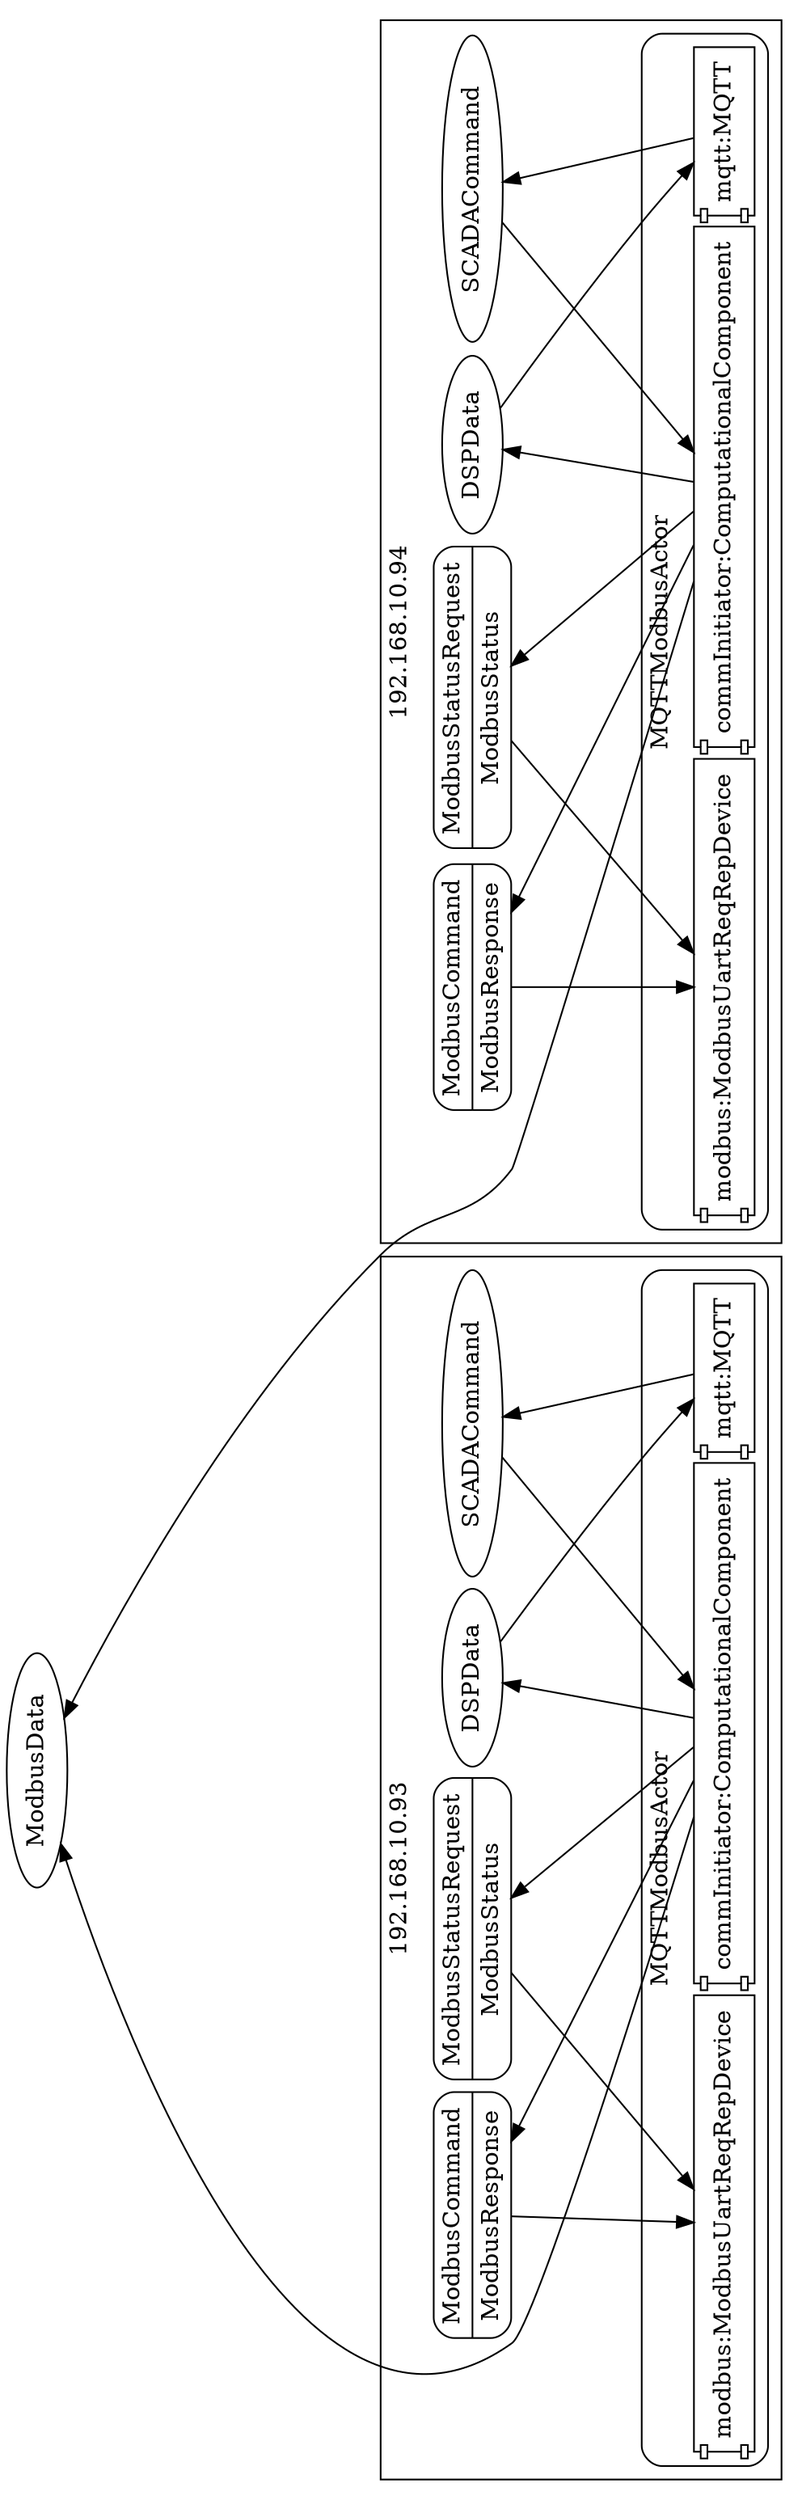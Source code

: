digraph MQTTModbus {
rankdir=TB;
nodesep="0.1";
ranksep="1.5";
orientation=l;
subgraph msgs {
rank=min;
ModbusData [shape=ellipse];
}

mqtt_MQTT_3 -> SCADACommand_4;
DSPData_5 -> mqtt_MQTT_3;
ModbusStatusRequest_ModbusStatus_7 -> modbus_ModbusUartReqRepDevice_6;
ModbusCommand_ModbusResponse_8 -> modbus_ModbusUartReqRepDevice_6;
commInitiator_ComputationalComponent_9 -> DSPData_5;
commInitiator_ComputationalComponent_9 -> ModbusData;
SCADACommand_4 -> commInitiator_ComputationalComponent_9;
commInitiator_ComputationalComponent_9 -> ModbusStatusRequest_ModbusStatus_7;
commInitiator_ComputationalComponent_9 -> ModbusCommand_ModbusResponse_8;
subgraph "cluster_192.168.10.93" {
label="192.168.10.93";
rankdir=BT;
rank=max;
subgraph MQTTModbusActor_msgs_2 {
rank=min;
SCADACommand_4 [label=SCADACommand, shape=ellipse];
DSPData_5 [label=DSPData, shape=ellipse];
ModbusStatusRequest_ModbusStatus_7 [label="{ModbusStatusRequest | ModbusStatus}", shape=Mrecord];
ModbusCommand_ModbusResponse_8 [label="{ModbusCommand | ModbusResponse}", shape=Mrecord];
}

subgraph cluster_MQTTModbusActor_1 {
label=MQTTModbusActor;
style=rounded;
mqtt_MQTT_3 [label="mqtt:MQTT", rank=max, shape=component];
modbus_ModbusUartReqRepDevice_6 [label="modbus:ModbusUartReqRepDevice", rank=max, shape=component];
commInitiator_ComputationalComponent_9 [label="commInitiator:ComputationalComponent", rank=max, shape=component];
}

}

mqtt_MQTT_12 -> SCADACommand_13;
DSPData_14 -> mqtt_MQTT_12;
ModbusStatusRequest_ModbusStatus_16 -> modbus_ModbusUartReqRepDevice_15;
ModbusCommand_ModbusResponse_17 -> modbus_ModbusUartReqRepDevice_15;
commInitiator_ComputationalComponent_18 -> DSPData_14;
commInitiator_ComputationalComponent_18 -> ModbusData;
SCADACommand_13 -> commInitiator_ComputationalComponent_18;
commInitiator_ComputationalComponent_18 -> ModbusStatusRequest_ModbusStatus_16;
commInitiator_ComputationalComponent_18 -> ModbusCommand_ModbusResponse_17;
subgraph "cluster_192.168.10.94" {
label="192.168.10.94";
rankdir=BT;
rank=max;
subgraph MQTTModbusActor_msgs_11 {
rank=min;
SCADACommand_13 [label=SCADACommand, shape=ellipse];
DSPData_14 [label=DSPData, shape=ellipse];
ModbusStatusRequest_ModbusStatus_16 [label="{ModbusStatusRequest | ModbusStatus}", shape=Mrecord];
ModbusCommand_ModbusResponse_17 [label="{ModbusCommand | ModbusResponse}", shape=Mrecord];
}

subgraph cluster_MQTTModbusActor_10 {
label=MQTTModbusActor;
style=rounded;
mqtt_MQTT_12 [label="mqtt:MQTT", rank=max, shape=component];
modbus_ModbusUartReqRepDevice_15 [label="modbus:ModbusUartReqRepDevice", rank=max, shape=component];
commInitiator_ComputationalComponent_18 [label="commInitiator:ComputationalComponent", rank=max, shape=component];
}

}

}
